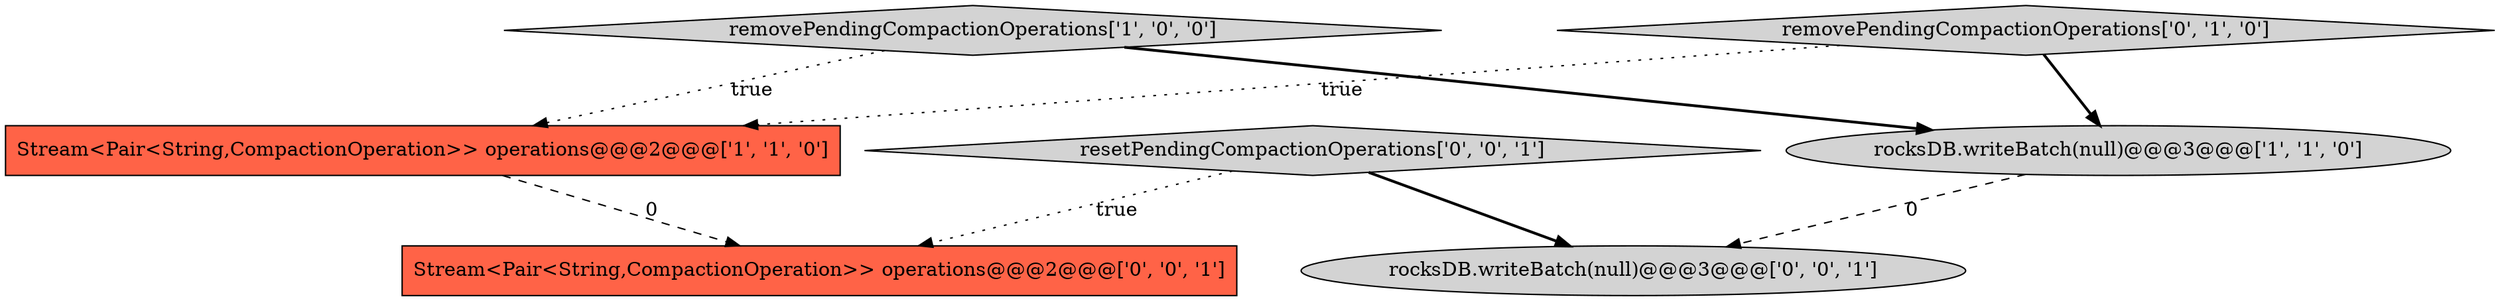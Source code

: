 digraph {
0 [style = filled, label = "rocksDB.writeBatch(null)@@@3@@@['1', '1', '0']", fillcolor = lightgray, shape = ellipse image = "AAA0AAABBB1BBB"];
1 [style = filled, label = "Stream<Pair<String,CompactionOperation>> operations@@@2@@@['1', '1', '0']", fillcolor = tomato, shape = box image = "AAA0AAABBB1BBB"];
5 [style = filled, label = "Stream<Pair<String,CompactionOperation>> operations@@@2@@@['0', '0', '1']", fillcolor = tomato, shape = box image = "AAA0AAABBB3BBB"];
2 [style = filled, label = "removePendingCompactionOperations['1', '0', '0']", fillcolor = lightgray, shape = diamond image = "AAA0AAABBB1BBB"];
4 [style = filled, label = "resetPendingCompactionOperations['0', '0', '1']", fillcolor = lightgray, shape = diamond image = "AAA0AAABBB3BBB"];
3 [style = filled, label = "removePendingCompactionOperations['0', '1', '0']", fillcolor = lightgray, shape = diamond image = "AAA0AAABBB2BBB"];
6 [style = filled, label = "rocksDB.writeBatch(null)@@@3@@@['0', '0', '1']", fillcolor = lightgray, shape = ellipse image = "AAA0AAABBB3BBB"];
4->5 [style = dotted, label="true"];
2->1 [style = dotted, label="true"];
2->0 [style = bold, label=""];
4->6 [style = bold, label=""];
1->5 [style = dashed, label="0"];
3->0 [style = bold, label=""];
3->1 [style = dotted, label="true"];
0->6 [style = dashed, label="0"];
}
